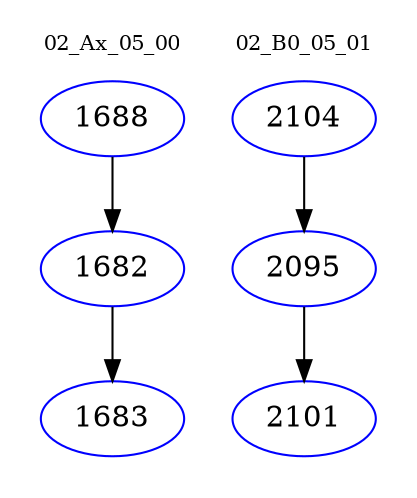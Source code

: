 digraph{
subgraph cluster_0 {
color = white
label = "02_Ax_05_00";
fontsize=10;
T0_1688 [label="1688", color="blue"]
T0_1688 -> T0_1682 [color="black"]
T0_1682 [label="1682", color="blue"]
T0_1682 -> T0_1683 [color="black"]
T0_1683 [label="1683", color="blue"]
}
subgraph cluster_1 {
color = white
label = "02_B0_05_01";
fontsize=10;
T1_2104 [label="2104", color="blue"]
T1_2104 -> T1_2095 [color="black"]
T1_2095 [label="2095", color="blue"]
T1_2095 -> T1_2101 [color="black"]
T1_2101 [label="2101", color="blue"]
}
}

